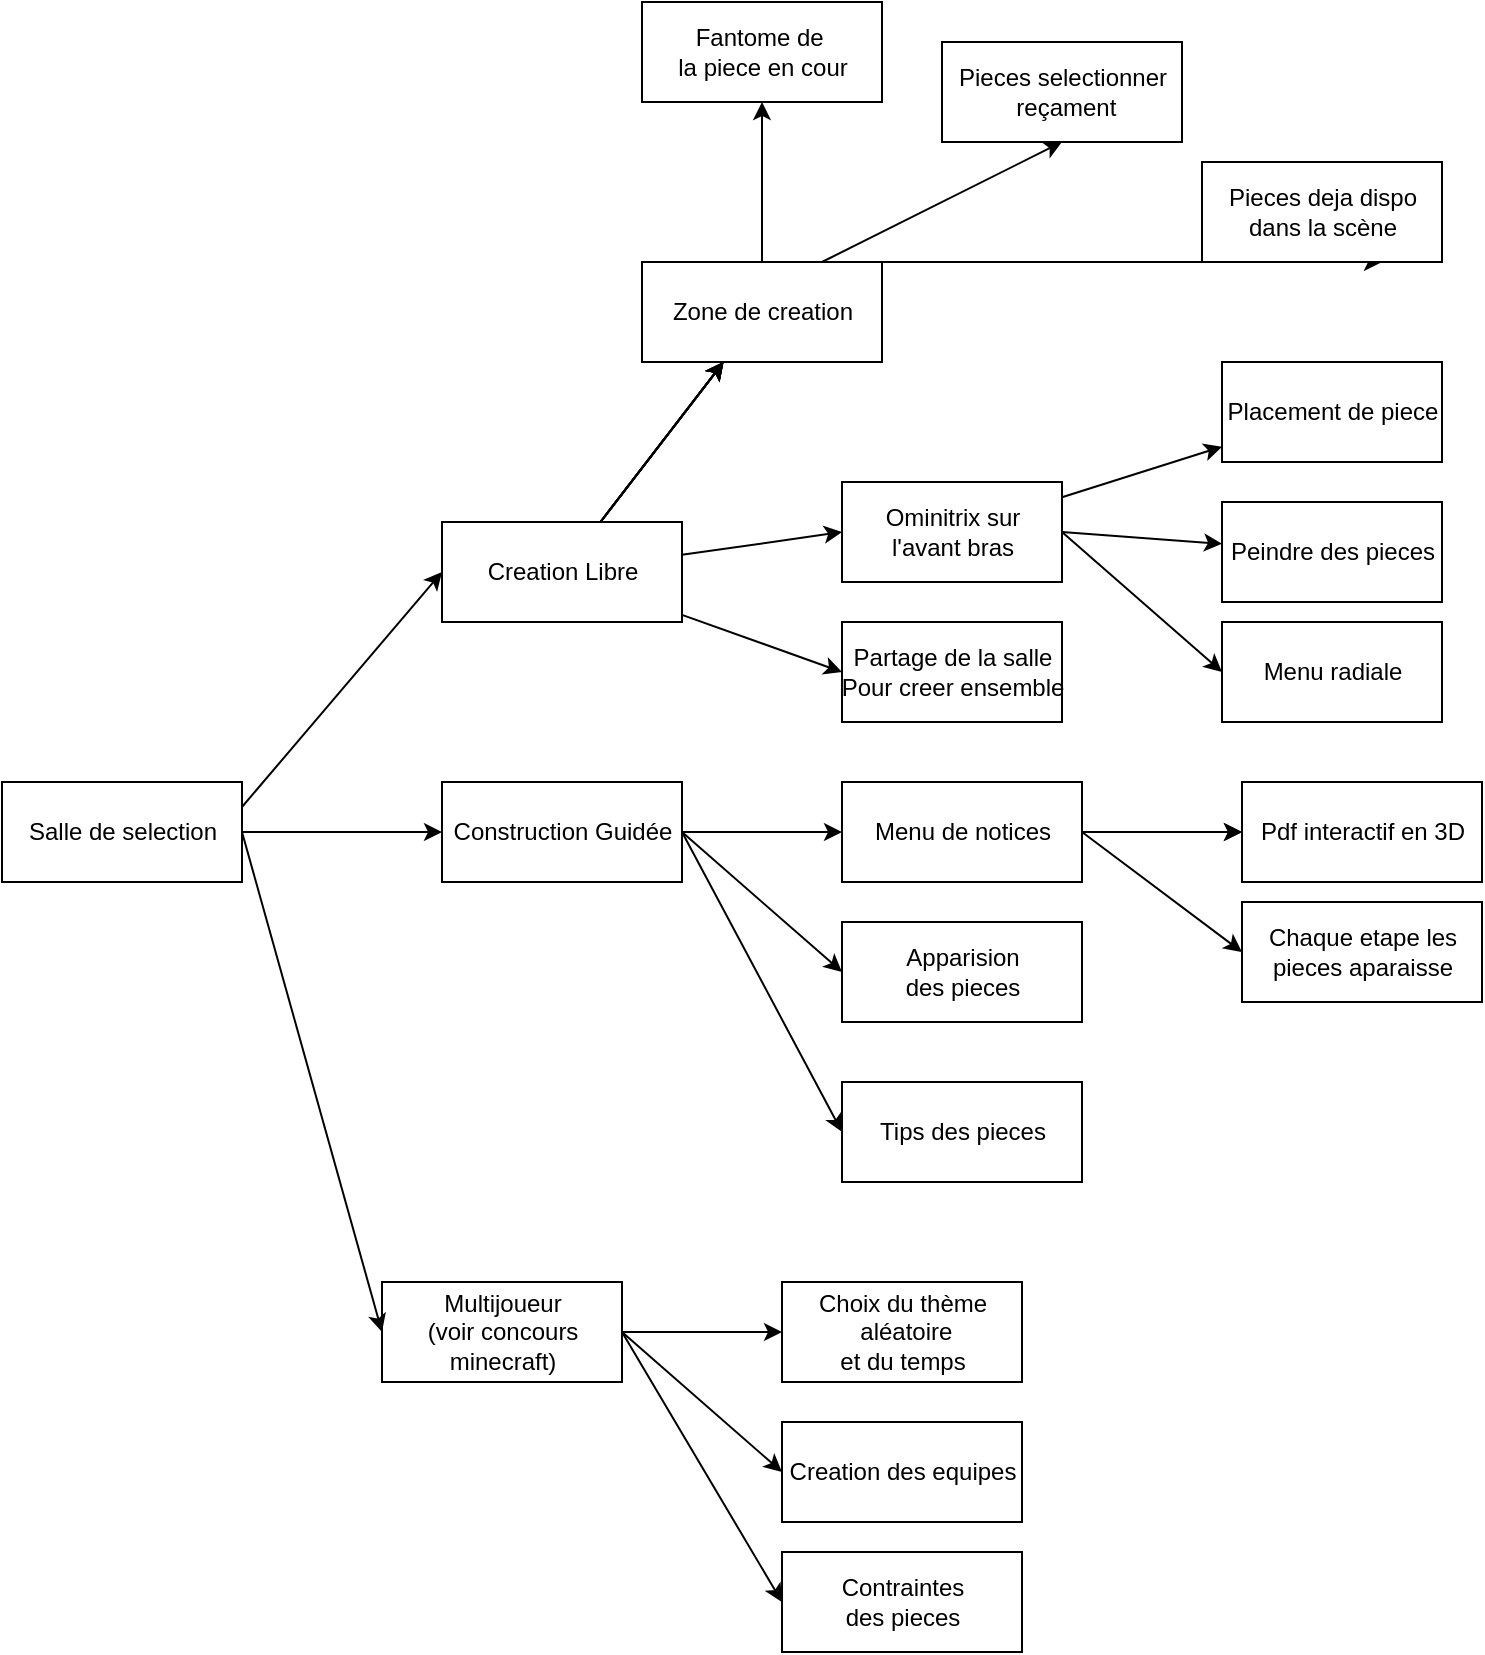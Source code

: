 <mxfile>
    <diagram id="5JGs2AWjne60HqyosO0a" name="Page-1">
        <mxGraphModel dx="1780" dy="1349" grid="1" gridSize="10" guides="1" tooltips="1" connect="1" arrows="1" fold="1" page="1" pageScale="1" pageWidth="827" pageHeight="1169" math="0" shadow="0">
            <root>
                <mxCell id="0"/>
                <mxCell id="1" parent="0"/>
                <mxCell id="7" value="" style="edgeStyle=none;html=1;" parent="1" source="2" target="6" edge="1">
                    <mxGeometry relative="1" as="geometry"/>
                </mxCell>
                <mxCell id="8" value="" style="edgeStyle=none;html=1;" parent="1" source="2" target="6" edge="1">
                    <mxGeometry relative="1" as="geometry"/>
                </mxCell>
                <mxCell id="9" value="" style="edgeStyle=none;html=1;" parent="1" source="2" target="6" edge="1">
                    <mxGeometry relative="1" as="geometry"/>
                </mxCell>
                <mxCell id="11" value="" style="edgeStyle=none;html=1;" parent="1" source="2" target="6" edge="1">
                    <mxGeometry relative="1" as="geometry"/>
                </mxCell>
                <mxCell id="12" value="" style="edgeStyle=none;html=1;" parent="1" source="2" target="6" edge="1">
                    <mxGeometry relative="1" as="geometry"/>
                </mxCell>
                <mxCell id="13" style="edgeStyle=none;html=1;entryX=0;entryY=0.5;entryDx=0;entryDy=0;" parent="1" source="2" target="14" edge="1">
                    <mxGeometry relative="1" as="geometry">
                        <mxPoint x="480" y="400" as="targetPoint"/>
                    </mxGeometry>
                </mxCell>
                <mxCell id="40" style="edgeStyle=none;html=1;entryX=0;entryY=0.5;entryDx=0;entryDy=0;" parent="1" source="2" target="38" edge="1">
                    <mxGeometry relative="1" as="geometry"/>
                </mxCell>
                <mxCell id="2" value="Creation Libre" style="html=1;" parent="1" vertex="1">
                    <mxGeometry x="280" y="350" width="120" height="50" as="geometry"/>
                </mxCell>
                <mxCell id="20" value="" style="edgeStyle=none;html=1;" parent="1" source="3" target="19" edge="1">
                    <mxGeometry relative="1" as="geometry"/>
                </mxCell>
                <mxCell id="53" style="edgeStyle=none;html=1;exitX=1;exitY=0.5;exitDx=0;exitDy=0;entryX=0;entryY=0.5;entryDx=0;entryDy=0;" edge="1" parent="1" source="3" target="52">
                    <mxGeometry relative="1" as="geometry"/>
                </mxCell>
                <mxCell id="55" style="edgeStyle=none;html=1;exitX=1;exitY=0.5;exitDx=0;exitDy=0;entryX=0;entryY=0.5;entryDx=0;entryDy=0;" edge="1" parent="1" source="3" target="54">
                    <mxGeometry relative="1" as="geometry"/>
                </mxCell>
                <mxCell id="3" value="Construction Guidée" style="html=1;" parent="1" vertex="1">
                    <mxGeometry x="280" y="480" width="120" height="50" as="geometry"/>
                </mxCell>
                <mxCell id="32" value="" style="edgeStyle=none;html=1;" parent="1" source="4" target="31" edge="1">
                    <mxGeometry relative="1" as="geometry"/>
                </mxCell>
                <mxCell id="37" style="edgeStyle=none;html=1;exitX=1;exitY=0.5;exitDx=0;exitDy=0;entryX=0;entryY=0.5;entryDx=0;entryDy=0;" parent="1" source="4" target="36" edge="1">
                    <mxGeometry relative="1" as="geometry"/>
                </mxCell>
                <mxCell id="44" style="edgeStyle=none;html=1;exitX=1;exitY=0.5;exitDx=0;exitDy=0;entryX=0;entryY=0.5;entryDx=0;entryDy=0;" edge="1" parent="1" source="4" target="43">
                    <mxGeometry relative="1" as="geometry"/>
                </mxCell>
                <mxCell id="4" value="Multijoueur&lt;br&gt;(voir concours &lt;br&gt;minecraft)" style="html=1;" parent="1" vertex="1">
                    <mxGeometry x="250" y="730" width="120" height="50" as="geometry"/>
                </mxCell>
                <mxCell id="47" style="edgeStyle=none;html=1;exitX=0.75;exitY=0;exitDx=0;exitDy=0;entryX=0.75;entryY=1;entryDx=0;entryDy=0;" edge="1" parent="1" source="6" target="45">
                    <mxGeometry relative="1" as="geometry"/>
                </mxCell>
                <mxCell id="50" style="edgeStyle=none;html=1;exitX=0.5;exitY=0;exitDx=0;exitDy=0;" edge="1" parent="1" source="6">
                    <mxGeometry relative="1" as="geometry">
                        <mxPoint x="480" y="230" as="targetPoint"/>
                    </mxGeometry>
                </mxCell>
                <mxCell id="51" style="edgeStyle=none;html=1;exitX=0.75;exitY=0;exitDx=0;exitDy=0;entryX=0.5;entryY=1;entryDx=0;entryDy=0;" edge="1" parent="1" source="6" target="49">
                    <mxGeometry relative="1" as="geometry"/>
                </mxCell>
                <mxCell id="57" value="" style="edgeStyle=none;html=1;" edge="1" parent="1" source="6" target="56">
                    <mxGeometry relative="1" as="geometry"/>
                </mxCell>
                <mxCell id="6" value="Zone de creation" style="html=1;" parent="1" vertex="1">
                    <mxGeometry x="380" y="220" width="120" height="50" as="geometry"/>
                </mxCell>
                <mxCell id="16" value="" style="edgeStyle=none;html=1;" parent="1" source="14" target="15" edge="1">
                    <mxGeometry relative="1" as="geometry"/>
                </mxCell>
                <mxCell id="18" style="edgeStyle=none;html=1;exitX=1;exitY=0.5;exitDx=0;exitDy=0;" parent="1" source="14" target="17" edge="1">
                    <mxGeometry relative="1" as="geometry"/>
                </mxCell>
                <mxCell id="42" style="edgeStyle=none;html=1;exitX=1;exitY=0.5;exitDx=0;exitDy=0;entryX=0;entryY=0.5;entryDx=0;entryDy=0;" parent="1" source="14" target="41" edge="1">
                    <mxGeometry relative="1" as="geometry"/>
                </mxCell>
                <mxCell id="14" value="Ominitrix sur &lt;br&gt;l'avant bras" style="html=1;" parent="1" vertex="1">
                    <mxGeometry x="480" y="330" width="110" height="50" as="geometry"/>
                </mxCell>
                <mxCell id="15" value="Placement de piece" style="html=1;" parent="1" vertex="1">
                    <mxGeometry x="670" y="270" width="110" height="50" as="geometry"/>
                </mxCell>
                <mxCell id="17" value="Peindre des pieces" style="html=1;" parent="1" vertex="1">
                    <mxGeometry x="670" y="340" width="110" height="50" as="geometry"/>
                </mxCell>
                <mxCell id="22" value="" style="edgeStyle=none;html=1;" parent="1" source="19" target="21" edge="1">
                    <mxGeometry relative="1" as="geometry"/>
                </mxCell>
                <mxCell id="23" value="" style="edgeStyle=none;html=1;" parent="1" source="19" target="21" edge="1">
                    <mxGeometry relative="1" as="geometry"/>
                </mxCell>
                <mxCell id="25" style="edgeStyle=none;html=1;exitX=1;exitY=0.5;exitDx=0;exitDy=0;entryX=0;entryY=0.5;entryDx=0;entryDy=0;" parent="1" source="19" target="24" edge="1">
                    <mxGeometry relative="1" as="geometry"/>
                </mxCell>
                <mxCell id="19" value="Menu de notices" style="html=1;" parent="1" vertex="1">
                    <mxGeometry x="480" y="480" width="120" height="50" as="geometry"/>
                </mxCell>
                <mxCell id="21" value="Pdf interactif en 3D" style="html=1;" parent="1" vertex="1">
                    <mxGeometry x="680" y="480" width="120" height="50" as="geometry"/>
                </mxCell>
                <mxCell id="24" value="Chaque etape les &lt;br&gt;pieces aparaisse" style="html=1;rounded=0;align=center;" parent="1" vertex="1">
                    <mxGeometry x="680" y="540" width="120" height="50" as="geometry"/>
                </mxCell>
                <mxCell id="27" style="edgeStyle=none;html=1;exitX=1;exitY=0.25;exitDx=0;exitDy=0;entryX=0;entryY=0.5;entryDx=0;entryDy=0;" parent="1" source="26" target="2" edge="1">
                    <mxGeometry relative="1" as="geometry"/>
                </mxCell>
                <mxCell id="28" style="edgeStyle=none;html=1;exitX=1;exitY=0.5;exitDx=0;exitDy=0;entryX=0;entryY=0.5;entryDx=0;entryDy=0;" parent="1" source="26" target="3" edge="1">
                    <mxGeometry relative="1" as="geometry"/>
                </mxCell>
                <mxCell id="29" style="edgeStyle=none;html=1;exitX=1;exitY=0.5;exitDx=0;exitDy=0;entryX=0;entryY=0.5;entryDx=0;entryDy=0;" parent="1" source="26" target="4" edge="1">
                    <mxGeometry relative="1" as="geometry"/>
                </mxCell>
                <mxCell id="26" value="Salle de selection" style="html=1;" parent="1" vertex="1">
                    <mxGeometry x="60" y="480" width="120" height="50" as="geometry"/>
                </mxCell>
                <mxCell id="31" value="Choix du thème&lt;br&gt;&amp;nbsp;aléatoire &lt;br&gt;et du temps" style="html=1;" parent="1" vertex="1">
                    <mxGeometry x="450" y="730" width="120" height="50" as="geometry"/>
                </mxCell>
                <mxCell id="36" value="Creation des equipes" style="html=1;" parent="1" vertex="1">
                    <mxGeometry x="450" y="800" width="120" height="50" as="geometry"/>
                </mxCell>
                <mxCell id="38" value="Partage de la salle&lt;br&gt;Pour creer ensemble" style="html=1;" parent="1" vertex="1">
                    <mxGeometry x="480" y="400" width="110" height="50" as="geometry"/>
                </mxCell>
                <mxCell id="41" value="Menu radiale" style="html=1;" parent="1" vertex="1">
                    <mxGeometry x="670" y="400" width="110" height="50" as="geometry"/>
                </mxCell>
                <mxCell id="43" value="Contraintes &lt;br&gt;des pieces" style="html=1;" vertex="1" parent="1">
                    <mxGeometry x="450" y="865" width="120" height="50" as="geometry"/>
                </mxCell>
                <mxCell id="45" value="Pieces deja dispo &lt;br&gt;dans la scène" style="html=1;" vertex="1" parent="1">
                    <mxGeometry x="660" y="170" width="120" height="50" as="geometry"/>
                </mxCell>
                <mxCell id="49" value="Pieces selectionner&lt;br&gt;&amp;nbsp;reçament" style="html=1;" vertex="1" parent="1">
                    <mxGeometry x="530" y="110" width="120" height="50" as="geometry"/>
                </mxCell>
                <mxCell id="52" value="Apparision &lt;br&gt;des pieces" style="html=1;" vertex="1" parent="1">
                    <mxGeometry x="480" y="550" width="120" height="50" as="geometry"/>
                </mxCell>
                <mxCell id="54" value="Tips des pieces" style="html=1;" vertex="1" parent="1">
                    <mxGeometry x="480" y="630" width="120" height="50" as="geometry"/>
                </mxCell>
                <mxCell id="56" value="Fantome de&amp;nbsp;&lt;br&gt;la piece en cour" style="html=1;" vertex="1" parent="1">
                    <mxGeometry x="380" y="90" width="120" height="50" as="geometry"/>
                </mxCell>
            </root>
        </mxGraphModel>
    </diagram>
</mxfile>